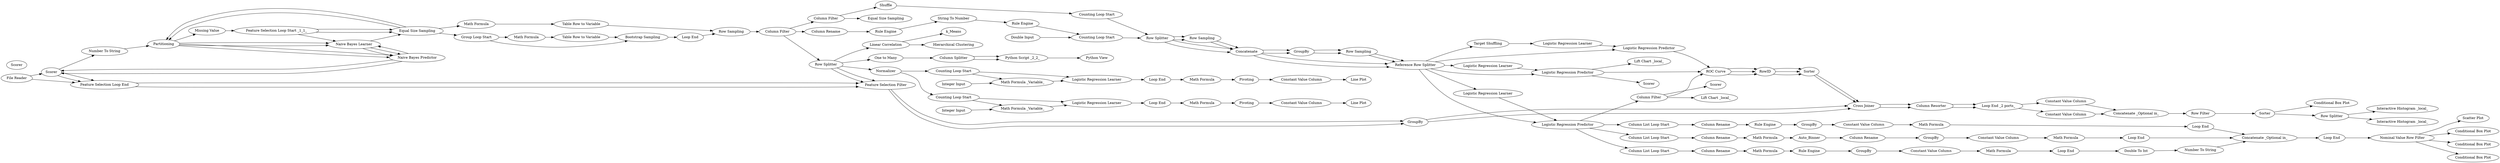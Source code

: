 digraph {
	1 [label="File Reader"]
	2 [label=Statistics]
	5 [label="Missing Value"]
	6 [label="Math Formula _Multi Column_"]
	7 [label="Math Formula"]
	8 [label="Constant Value Column Filter"]
	9 [label="File Reader"]
	10 [label=Joiner]
	11 [label="Math Formula"]
	88 [label="Group Loop Start"]
	89 [label="Math Formula"]
	90 [label="Table Row to Variable"]
	91 [label="Bootstrap Sampling"]
	92 [label="Loop End"]
	99 [label=Normalizer]
	102 [label="Math Formula"]
	103 [label="Table Row to Variable"]
	104 [label="Row Sampling"]
	105 [label="Row Splitter"]
	106 [label="Number To String"]
	107 [label="Linear Correlation"]
	108 [label="Hierarchical Clustering"]
	109 [label=k_Means]
	2 [label="Feature Selection Loop End"]
	3 [label="Feature Selection Filter"]
	6 [label=Partitioning]
	7 [label=Scorer]
	8 [label="Feature Selection Loop Start _1_1_"]
	9 [label="Naive Bayes Predictor"]
	10 [label="Naive Bayes Learner"]
	11 [label="Equal Size Sampling"]
	111 [label="Column Filter"]
	2 [label="Feature Selection Loop End"]
	3 [label="Feature Selection Filter"]
	6 [label=Partitioning]
	7 [label=Scorer]
	8 [label="Feature Selection Loop Start _1_1_"]
	9 [label="Naive Bayes Predictor"]
	10 [label="Naive Bayes Learner"]
	11 [label="Equal Size Sampling"]
	116 [label="Constant Value Column"]
	120 [label="Concatenate _Optional in_"]
	140 [label="Logistic Regression Learner"]
	189 [label="Logistic Regression Predictor"]
	190 [label="Constant Value Column"]
	142 [label="ROC Curve"]
	149 [label=RowID]
	151 [label=Sorter]
	198 [label="Column Splitter"]
	199 [label="Python Script _2_2_"]
	200 [label="Python View"]
	202 [label="One to Many"]
	205 [label=Sorter]
	210 [label=Scorer]
	212 [label="Lift Chart _local_"]
	237 [label="Column Filter"]
	293 [label=GroupBy]
	295 [label="Column List Loop Start"]
	297 [label="Column Rename"]
	305 [label="Loop End"]
	307 [label=Auto_Binner]
	310 [label="Counting Loop Start"]
	330 [label="Loop End _2 ports_"]
	331 [label="Math Formula"]
	112 [label=Scorer]
	142 [label="ROC Curve"]
	149 [label=RowID]
	150 [label="Column Resorter"]
	151 [label=Sorter]
	152 [label=GroupBy]
	155 [label="Cross Joiner"]
	112 [label=Scorer]
	142 [label="ROC Curve"]
	149 [label=RowID]
	150 [label="Column Resorter"]
	151 [label=Sorter]
	152 [label=GroupBy]
	155 [label="Cross Joiner"]
	341 [label="Target Shuffling"]
	342 [label="Logistic Regression Learner"]
	343 [label="Logistic Regression Predictor"]
	344 [label="Row Filter"]
	348 [label="Row Splitter"]
	350 [label="Interactive Histogram _local_"]
	351 [label="Interactive Histogram _local_"]
	353 [label="Column List Loop Start"]
	356 [label="Math Formula"]
	358 [label="Loop End"]
	361 [label="Lift Chart _local_"]
	368 [label="Scatter Plot"]
	378 [label=Scorer]
	380 [label="Loop End"]
	381 [label="Logistic Regression Learner"]
	388 [label="Logistic Regression Predictor"]
	391 [label=GroupBy]
	395 [label="Double Input"]
	396 [label="Counting Loop Start"]
	397 [label="Column Filter"]
	398 [label="Equal Size Sampling"]
	413 [label="Line Plot"]
	762 [label="Counting Loop Start"]
	763 [label="Loop End"]
	764 [label="Math Formula _Variable_"]
	765 [label="Logistic Regression Learner"]
	771 [label="Math Formula"]
	774 [label=Pivoting]
	775 [label="Constant Value Column"]
	786 [label="Conditional Box Plot"]
	791 [label="Column Rename"]
	792 [label="Rule Engine"]
	793 [label="Concatenate _Optional in_"]
	795 [label="Constant Value Column"]
	797 [label="Conditional Box Plot"]
	788 [label="Column Rename"]
	789 [label="Rule Engine"]
	790 [label="String To Number"]
	809 [label="Conditional Box Plot"]
	810 [label="Conditional Box Plot"]
	812 [label="Column Rename"]
	814 [label="Constant Value Column"]
	815 [label="Math Formula"]
	816 [label="Rule Engine"]
	818 [label=Shuffle]
	819 [label="Integer Input"]
	820 [label="Logistic Regression Learner"]
	821 [label=Pivoting]
	822 [label="Counting Loop Start"]
	823 [label="Constant Value Column"]
	824 [label="Loop End"]
	825 [label="Integer Input"]
	826 [label="Line Plot"]
	827 [label="Math Formula _Variable_"]
	828 [label="Math Formula"]
	798 [label="Row Splitter"]
	800 [label="Row Sampling"]
	801 [label=Concatenate]
	802 [label=GroupBy]
	803 [label="Row Sampling"]
	804 [label="Reference Row Splitter"]
	830 [label="Nominal Value Row Filter"]
	831 [label="Column List Loop Start"]
	832 [label="Number To String"]
	833 [label="Double To Int"]
	834 [label="Loop End"]
	835 [label="Math Formula"]
	836 [label="Constant Value Column"]
	837 [label=GroupBy]
	838 [label="Rule Engine"]
	839 [label="Math Formula"]
	840 [label="Column Rename"]
	798 [label="Row Splitter"]
	800 [label="Row Sampling"]
	801 [label=Concatenate]
	802 [label=GroupBy]
	803 [label="Row Sampling"]
	804 [label="Reference Row Splitter"]
	2 -> 3
	6 -> 10
	6 -> 9
	7 -> 2
	8 -> 11
	9 -> 7
	10 -> 9
	11 -> 6
	2 -> 3
	6 -> 10
	6 -> 9
	7 -> 2
	8 -> 11
	9 -> 7
	10 -> 9
	11 -> 6
	142 -> 149
	149 -> 151
	3 -> 152
	142 -> 149
	149 -> 151
	151 -> 155
	152 -> 155
	155 -> 150
	3 -> 152
	142 -> 149
	149 -> 151
	151 -> 155
	152 -> 155
	155 -> 150
	788 -> 789
	789 -> 790
	798 -> 800
	798 -> 801
	800 -> 801
	801 -> 802
	801 -> 804
	802 -> 803
	803 -> 804
	798 -> 800
	798 -> 801
	800 -> 801
	801 -> 802
	801 -> 804
	802 -> 803
	803 -> 804
	1 -> 2
	1 -> 7
	5 -> 8
	6 -> 5
	7 -> 106
	8 -> 10
	9 -> 10
	10 -> 11
	11 -> 88
	11 -> 102
	88 -> 89
	88 -> 91
	89 -> 90
	90 -> 91
	91 -> 92
	92 -> 104
	99 -> 822
	99 -> 762
	102 -> 103
	103 -> 104
	104 -> 111
	105 -> 107
	105 -> 3
	105 -> 99
	105 -> 3
	105 -> 202
	106 -> 6
	107 -> 109
	107 -> 108
	111 -> 105
	111 -> 788
	111 -> 397
	116 -> 120
	120 -> 344
	140 -> 189
	189 -> 212
	189 -> 210
	189 -> 142
	190 -> 120
	198 -> 199
	198 -> 199
	199 -> 200
	202 -> 198
	205 -> 348
	205 -> 786
	237 -> 142
	237 -> 361
	237 -> 378
	293 -> 814
	295 -> 812
	297 -> 293
	305 -> 793
	307 -> 297
	310 -> 798
	330 -> 116
	330 -> 190
	331 -> 305
	150 -> 330
	150 -> 330
	341 -> 342
	342 -> 343
	343 -> 142
	344 -> 205
	348 -> 350
	348 -> 351
	353 -> 791
	356 -> 380
	358 -> 830
	380 -> 793
	381 -> 388
	388 -> 237
	388 -> 295
	388 -> 831
	388 -> 353
	391 -> 795
	395 -> 396
	396 -> 798
	397 -> 398
	397 -> 818
	762 -> 764
	762 -> 765
	763 -> 771
	764 -> 765
	765 -> 763
	771 -> 774
	774 -> 775
	775 -> 413
	791 -> 792
	792 -> 391
	793 -> 358
	795 -> 356
	790 -> 816
	812 -> 815
	814 -> 331
	815 -> 307
	816 -> 396
	818 -> 310
	819 -> 764
	820 -> 824
	821 -> 823
	822 -> 820
	822 -> 827
	823 -> 826
	824 -> 828
	825 -> 827
	827 -> 820
	828 -> 821
	804 -> 381
	804 -> 388
	830 -> 810
	830 -> 809
	830 -> 797
	830 -> 368
	831 -> 840
	832 -> 793
	833 -> 832
	834 -> 833
	835 -> 834
	836 -> 835
	837 -> 836
	838 -> 837
	839 -> 838
	840 -> 839
	804 -> 341
	804 -> 343
	804 -> 140
	804 -> 189
	rankdir=LR
}
